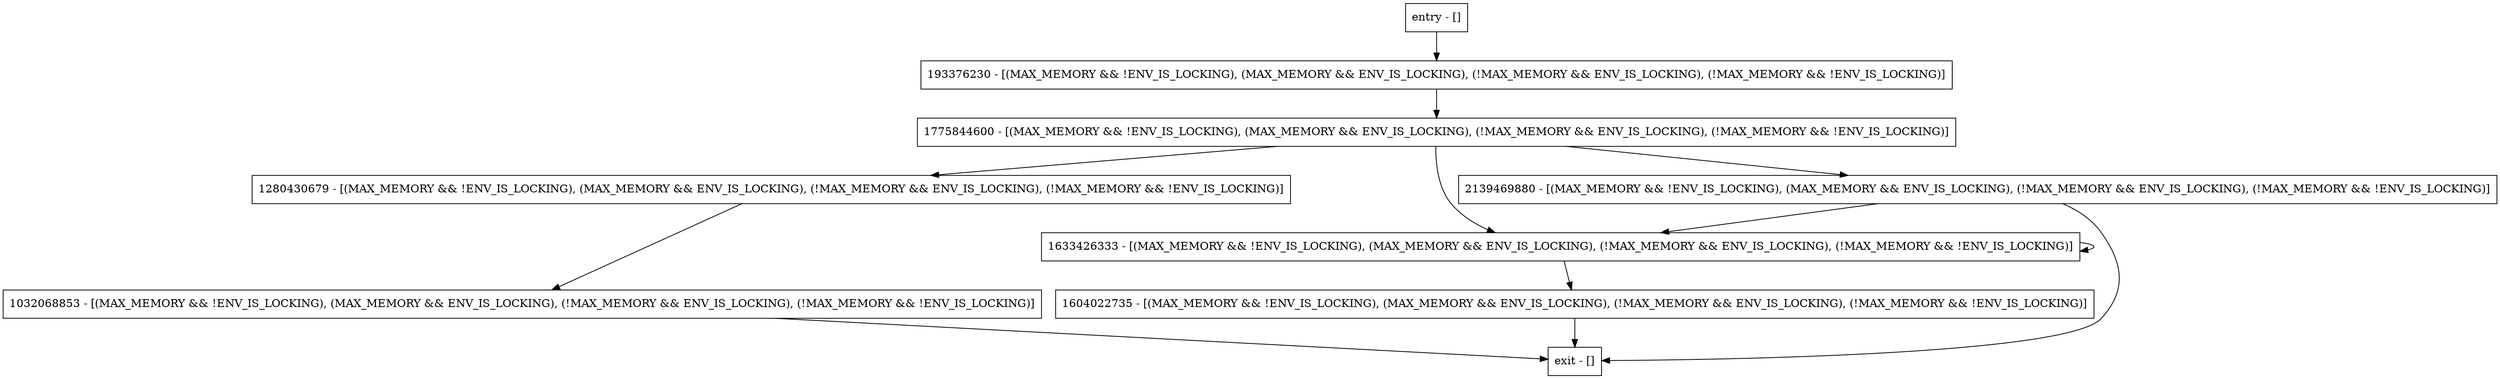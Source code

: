 digraph acquireHandleLock {
node [shape=record];
1775844600 [label="1775844600 - [(MAX_MEMORY && !ENV_IS_LOCKING), (MAX_MEMORY && ENV_IS_LOCKING), (!MAX_MEMORY && ENV_IS_LOCKING), (!MAX_MEMORY && !ENV_IS_LOCKING)]"];
1032068853 [label="1032068853 - [(MAX_MEMORY && !ENV_IS_LOCKING), (MAX_MEMORY && ENV_IS_LOCKING), (!MAX_MEMORY && ENV_IS_LOCKING), (!MAX_MEMORY && !ENV_IS_LOCKING)]"];
entry [label="entry - []"];
exit [label="exit - []"];
193376230 [label="193376230 - [(MAX_MEMORY && !ENV_IS_LOCKING), (MAX_MEMORY && ENV_IS_LOCKING), (!MAX_MEMORY && ENV_IS_LOCKING), (!MAX_MEMORY && !ENV_IS_LOCKING)]"];
1604022735 [label="1604022735 - [(MAX_MEMORY && !ENV_IS_LOCKING), (MAX_MEMORY && ENV_IS_LOCKING), (!MAX_MEMORY && ENV_IS_LOCKING), (!MAX_MEMORY && !ENV_IS_LOCKING)]"];
1280430679 [label="1280430679 - [(MAX_MEMORY && !ENV_IS_LOCKING), (MAX_MEMORY && ENV_IS_LOCKING), (!MAX_MEMORY && ENV_IS_LOCKING), (!MAX_MEMORY && !ENV_IS_LOCKING)]"];
1633426333 [label="1633426333 - [(MAX_MEMORY && !ENV_IS_LOCKING), (MAX_MEMORY && ENV_IS_LOCKING), (!MAX_MEMORY && ENV_IS_LOCKING), (!MAX_MEMORY && !ENV_IS_LOCKING)]"];
2139469880 [label="2139469880 - [(MAX_MEMORY && !ENV_IS_LOCKING), (MAX_MEMORY && ENV_IS_LOCKING), (!MAX_MEMORY && ENV_IS_LOCKING), (!MAX_MEMORY && !ENV_IS_LOCKING)]"];
entry;
exit;
1775844600 -> 1280430679;
1775844600 -> 1633426333;
1775844600 -> 2139469880;
1032068853 -> exit;
entry -> 193376230;
193376230 -> 1775844600;
1604022735 -> exit;
1280430679 -> 1032068853;
1633426333 -> 1604022735;
1633426333 -> 1633426333;
2139469880 -> exit;
2139469880 -> 1633426333;
}
